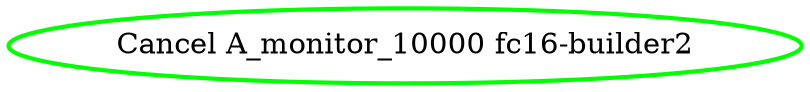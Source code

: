 digraph "g" {
"Cancel A_monitor_10000 fc16-builder2" [ style=bold color="green" fontcolor="black"  ]
}
